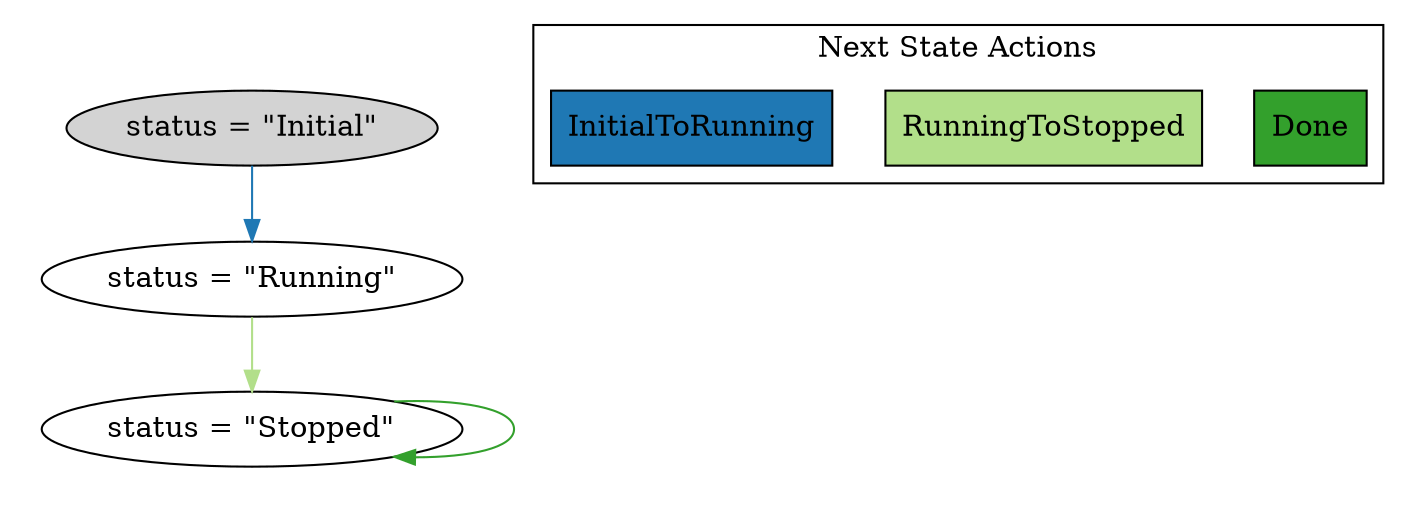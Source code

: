 strict digraph DiskGraph {
edge [colorscheme="paired12"]
nodesep=0.35;
subgraph cluster_graph {
color="white";
904952134237546403 [label="status = \"Initial\"",style = filled]
904952134237546403 -> -8747671789495529520 [label="",color="2",fontcolor="2"];
-8747671789495529520 [label="status = \"Running\""];
-8747671789495529520 -> 716913849159640880 [label="",color="3",fontcolor="3"];
716913849159640880 [label="status = \"Stopped\""];
716913849159640880 -> 716913849159640880 [label="",color="4",fontcolor="4"];
{rank = same; 904952134237546403;}
{rank = same; -8747671789495529520;}
{rank = same; 716913849159640880;}
}
subgraph cluster_legend {graph[style=bold];label = "Next State Actions" style="solid"
node [ labeljust="l",colorscheme="paired12",style=filled,shape=record ]
Done [label="Done",fillcolor=4]
RunningToStopped [label="RunningToStopped",fillcolor=3]
InitialToRunning [label="InitialToRunning",fillcolor=2]
}}